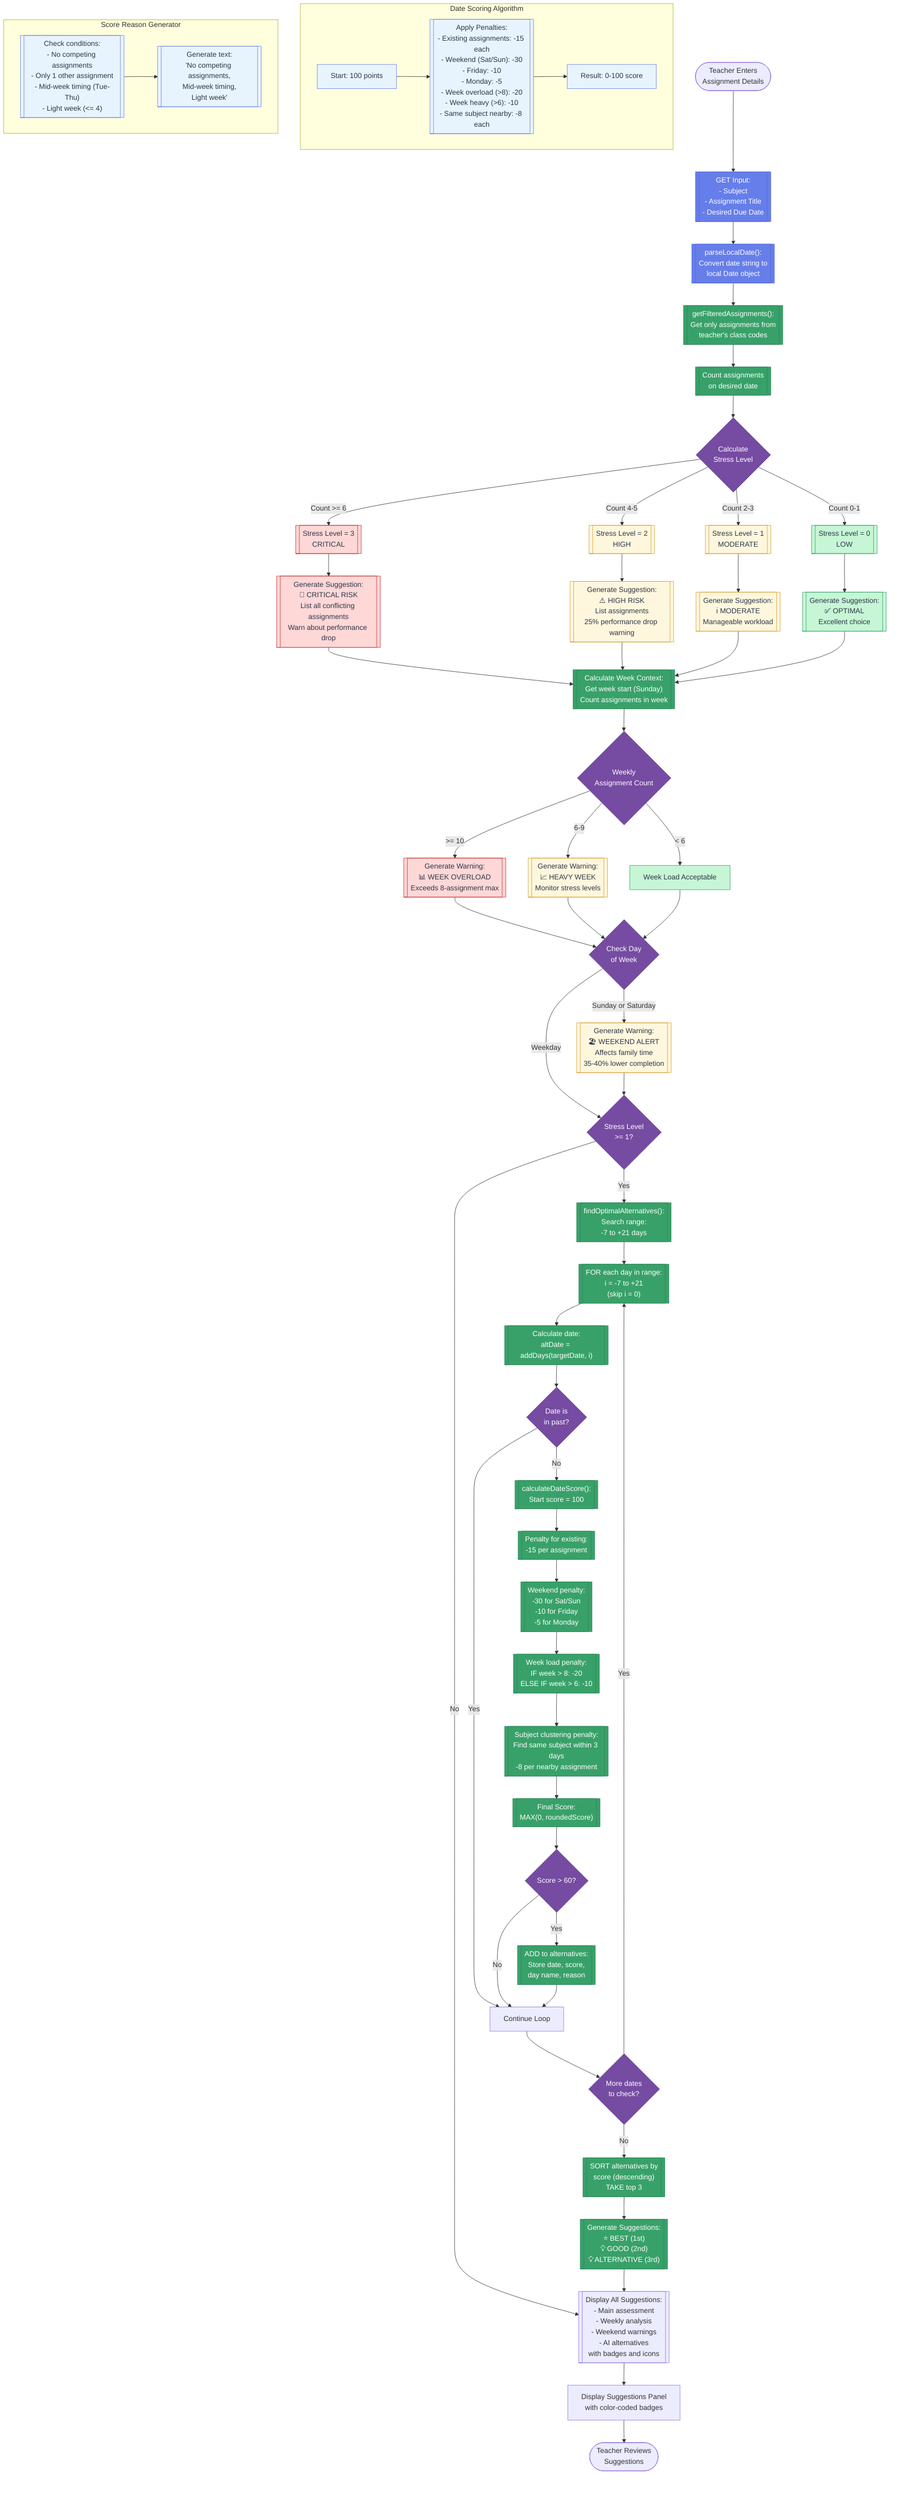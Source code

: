graph TB
    Start([Teacher Enters<br/>Assignment Details]) --> GetInput[["GET Input:<br/>- Subject<br/>- Assignment Title<br/>- Desired Due Date"]]

    GetInput --> ParseDate[["parseLocalDate():<br/>Convert date string to<br/>local Date object"]]

    ParseDate --> FilterAssignments[["getFilteredAssignments():<br/>Get only assignments from<br/>teacher's class codes"]]

    FilterAssignments --> CheckDesiredDate[["Count assignments<br/>on desired date"]]

    CheckDesiredDate --> CalculateStress{Calculate<br/>Stress Level}

    CalculateStress -->|Count >= 6| CriticalStress[["Stress Level = 3<br/>CRITICAL"]]
    CalculateStress -->|Count 4-5| HighStress[["Stress Level = 2<br/>HIGH"]]
    CalculateStress -->|Count 2-3| ModerateStress[["Stress Level = 1<br/>MODERATE"]]
    CalculateStress -->|Count 0-1| LowStress[["Stress Level = 0<br/>LOW"]]

    CriticalStress --> GenCritical[["Generate Suggestion:<br/>🚨 CRITICAL RISK<br/>List all conflicting assignments<br/>Warn about performance drop"]]
    HighStress --> GenHigh[["Generate Suggestion:<br/>⚠️ HIGH RISK<br/>List assignments<br/>25% performance drop warning"]]
    ModerateStress --> GenModerate[["Generate Suggestion:<br/>ℹ️ MODERATE<br/>Manageable workload"]]
    LowStress --> GenLow[["Generate Suggestion:<br/>✅ OPTIMAL<br/>Excellent choice"]]

    GenCritical --> CheckWeek
    GenHigh --> CheckWeek
    GenModerate --> CheckWeek
    GenLow --> CheckWeek

    CheckWeek[["Calculate Week Context:<br/>Get week start (Sunday)<br/>Count assignments in week"]]

    CheckWeek --> WeekCheck{Weekly<br/>Assignment Count}

    WeekCheck -->|>= 10| WeekOverload[["Generate Warning:<br/>📊 WEEK OVERLOAD<br/>Exceeds 8-assignment max"]]
    WeekCheck -->|6-9| WeekHeavy[["Generate Warning:<br/>📈 HEAVY WEEK<br/>Monitor stress levels"]]
    WeekCheck -->|< 6| WeekOK[Week Load Acceptable]

    WeekOverload --> CheckWeekend
    WeekHeavy --> CheckWeekend
    WeekOK --> CheckWeekend

    CheckWeekend{Check Day<br/>of Week}

    CheckWeekend -->|Sunday or Saturday| WeekendWarning[["Generate Warning:<br/>🏖️ WEEKEND ALERT<br/>Affects family time<br/>35-40% lower completion"]]
    CheckWeekend -->|Weekday| CheckStressForAlternatives

    WeekendWarning --> CheckStressForAlternatives

    CheckStressForAlternatives{Stress Level<br/>>= 1?}

    CheckStressForAlternatives -->|Yes| FindAlternatives[["findOptimalAlternatives():<br/>Search range:<br/>-7 to +21 days"]]
    CheckStressForAlternatives -->|No| DisplaySuggestions

    FindAlternatives --> LoopDates[["FOR each day in range:<br/>i = -7 to +21<br/>(skip i = 0)"]]

    LoopDates --> AddDaysCalc[["Calculate date:<br/>altDate = addDays(targetDate, i)"]]

    AddDaysCalc --> SkipPast{Date is<br/>in past?}

    SkipPast -->|Yes| NextIteration
    SkipPast -->|No| ScoreDate[["calculateDateScore():<br/>Start score = 100"]]

    ScoreDate --> ScoreAssignments[["Penalty for existing:<br/>-15 per assignment"]]
    ScoreAssignments --> ScoreWeekend[["Weekend penalty:<br/>-30 for Sat/Sun<br/>-10 for Friday<br/>-5 for Monday"]]
    ScoreWeekend --> ScoreWeekLoad[["Week load penalty:<br/>IF week > 8: -20<br/>ELSE IF week > 6: -10"]]
    ScoreWeekLoad --> ScoreSubject[["Subject clustering penalty:<br/>Find same subject within 3 days<br/>-8 per nearby assignment"]]

    ScoreSubject --> FinalScore[["Final Score:<br/>MAX(0, roundedScore)"]]

    FinalScore --> GoodScore{Score > 60?}

    GoodScore -->|Yes| AddToAlternatives[["ADD to alternatives:<br/>Store date, score,<br/>day name, reason"]]
    GoodScore -->|No| NextIteration

    AddToAlternatives --> NextIteration[Continue Loop]

    NextIteration --> MoreDates{More dates<br/>to check?}

    MoreDates -->|Yes| LoopDates
    MoreDates -->|No| SortAlternatives[["SORT alternatives by<br/>score (descending)<br/>TAKE top 3"]]

    SortAlternatives --> GenAltSuggestions[["Generate Suggestions:<br/>⭐ BEST (1st)<br/>💡 GOOD (2nd)<br/>💡 ALTERNATIVE (3rd)"]]

    GenAltSuggestions --> DisplaySuggestions[["Display All Suggestions:<br/>- Main assessment<br/>- Weekly analysis<br/>- Weekend warnings<br/>- AI alternatives<br/>with badges and icons"]]

    DisplaySuggestions --> ShowPanel[Display Suggestions Panel<br/>with color-coded badges]

    ShowPanel --> End([Teacher Reviews<br/>Suggestions])

    %% Scoring Algorithm Details
    subgraph "Date Scoring Algorithm"
        ScoreStart[Start: 100 points]
        ScorePenalties[["Apply Penalties:<br/>- Existing assignments: -15 each<br/>- Weekend (Sat/Sun): -30<br/>- Friday: -10<br/>- Monday: -5<br/>- Week overload (>8): -20<br/>- Week heavy (>6): -10<br/>- Same subject nearby: -8 each"]]
        ScoreResult[Result: 0-100 score]

        ScoreStart --> ScorePenalties --> ScoreResult
    end

    %% Reason Generation
    subgraph "Score Reason Generator"
        ReasonCheck[["Check conditions:<br/>- No competing assignments<br/>- Only 1 other assignment<br/>- Mid-week timing (Tue-Thu)<br/>- Light week (<= 4)"]]
        ReasonText[["Generate text:<br/>'No competing assignments,<br/>Mid-week timing,<br/>Light week'"]]

        ReasonCheck --> ReasonText
    end

    %% Styling
    classDef input fill:#667eea,stroke:#5a67d8,color:#fff
    classDef process fill:#38a169,stroke:#2f855a,color:#fff
    classDef decision fill:#764ba2,stroke:#553c9a,color:#fff
    classDef critical fill:#fed7d7,stroke:#c53030,color:#2d3748
    classDef warning fill:#fef7de,stroke:#d69e2e,color:#2d3748
    classDef success fill:#c6f6d5,stroke:#38a169,color:#2d3748
    classDef algorithm fill:#e8f4fd,stroke:#667eea,color:#2d3748

    class GetInput,ParseDate input
    class FilterAssignments,CheckDesiredDate,CheckWeek,FindAlternatives,LoopDates,AddDaysCalc,ScoreDate,ScoreAssignments,ScoreWeekend,ScoreWeekLoad,ScoreSubject,FinalScore,AddToAlternatives,SortAlternatives,GenAltSuggestions process
    class CalculateStress,WeekCheck,CheckWeekend,CheckStressForAlternatives,SkipPast,GoodScore,MoreDates decision
    class CriticalStress,GenCritical,WeekOverload critical
    class HighStress,GenHigh,ModerateStress,GenModerate,WeekHeavy,WeekendWarning warning
    class LowStress,GenLow,WeekOK success
    class ScoreStart,ScorePenalties,ScoreResult,ReasonCheck,ReasonText algorithm